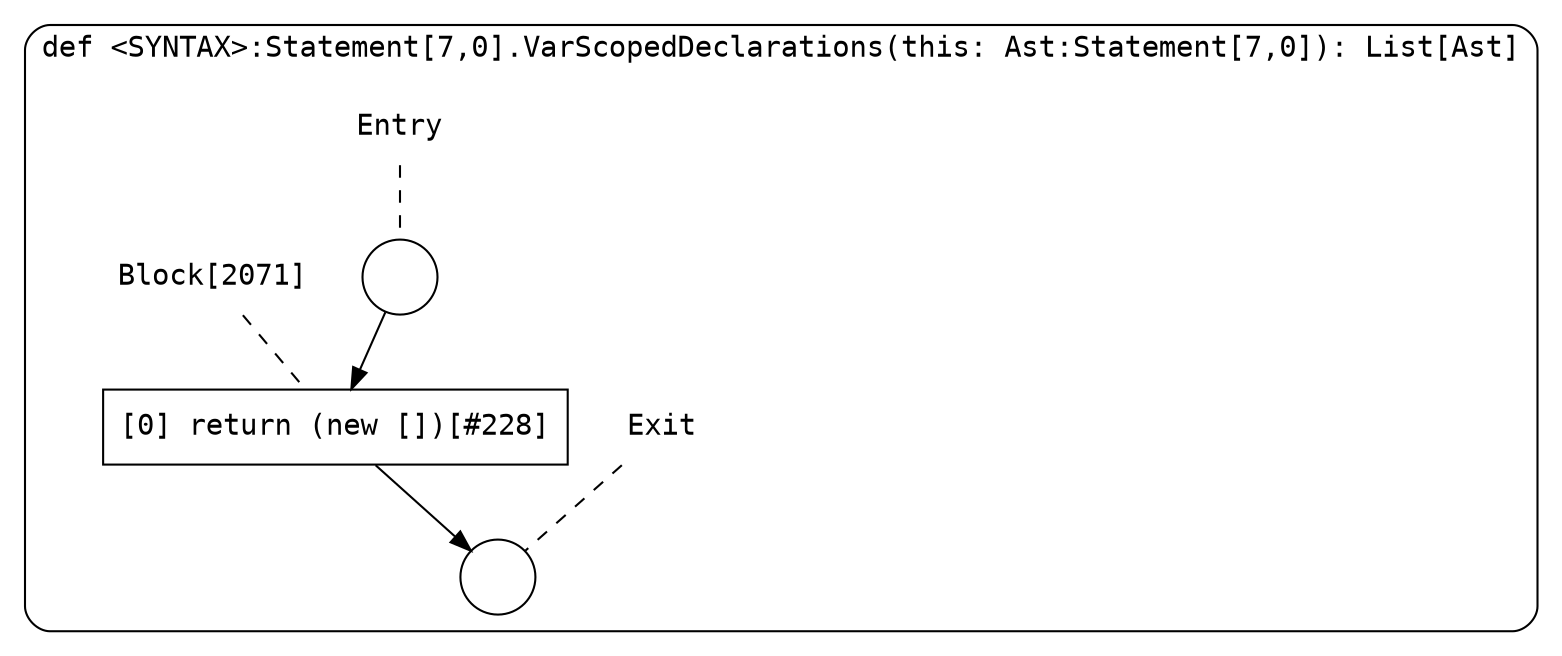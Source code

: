 digraph {
  graph [fontname = "Consolas"]
  node [fontname = "Consolas"]
  edge [fontname = "Consolas"]
  subgraph cluster391 {
    label = "def <SYNTAX>:Statement[7,0].VarScopedDeclarations(this: Ast:Statement[7,0]): List[Ast]"
    style = rounded
    cluster391_entry_name [shape=none, label=<<font color="black">Entry</font>>]
    cluster391_entry_name -> cluster391_entry [arrowhead=none, color="black", style=dashed]
    cluster391_entry [shape=circle label=" " color="black" fillcolor="white" style=filled]
    cluster391_entry -> node2071 [color="black"]
    cluster391_exit_name [shape=none, label=<<font color="black">Exit</font>>]
    cluster391_exit_name -> cluster391_exit [arrowhead=none, color="black", style=dashed]
    cluster391_exit [shape=circle label=" " color="black" fillcolor="white" style=filled]
    node2071_name [shape=none, label=<<font color="black">Block[2071]</font>>]
    node2071_name -> node2071 [arrowhead=none, color="black", style=dashed]
    node2071 [shape=box, label=<<font color="black">[0] return (new [])[#228]<BR ALIGN="LEFT"/></font>> color="black" fillcolor="white", style=filled]
    node2071 -> cluster391_exit [color="black"]
  }
}
